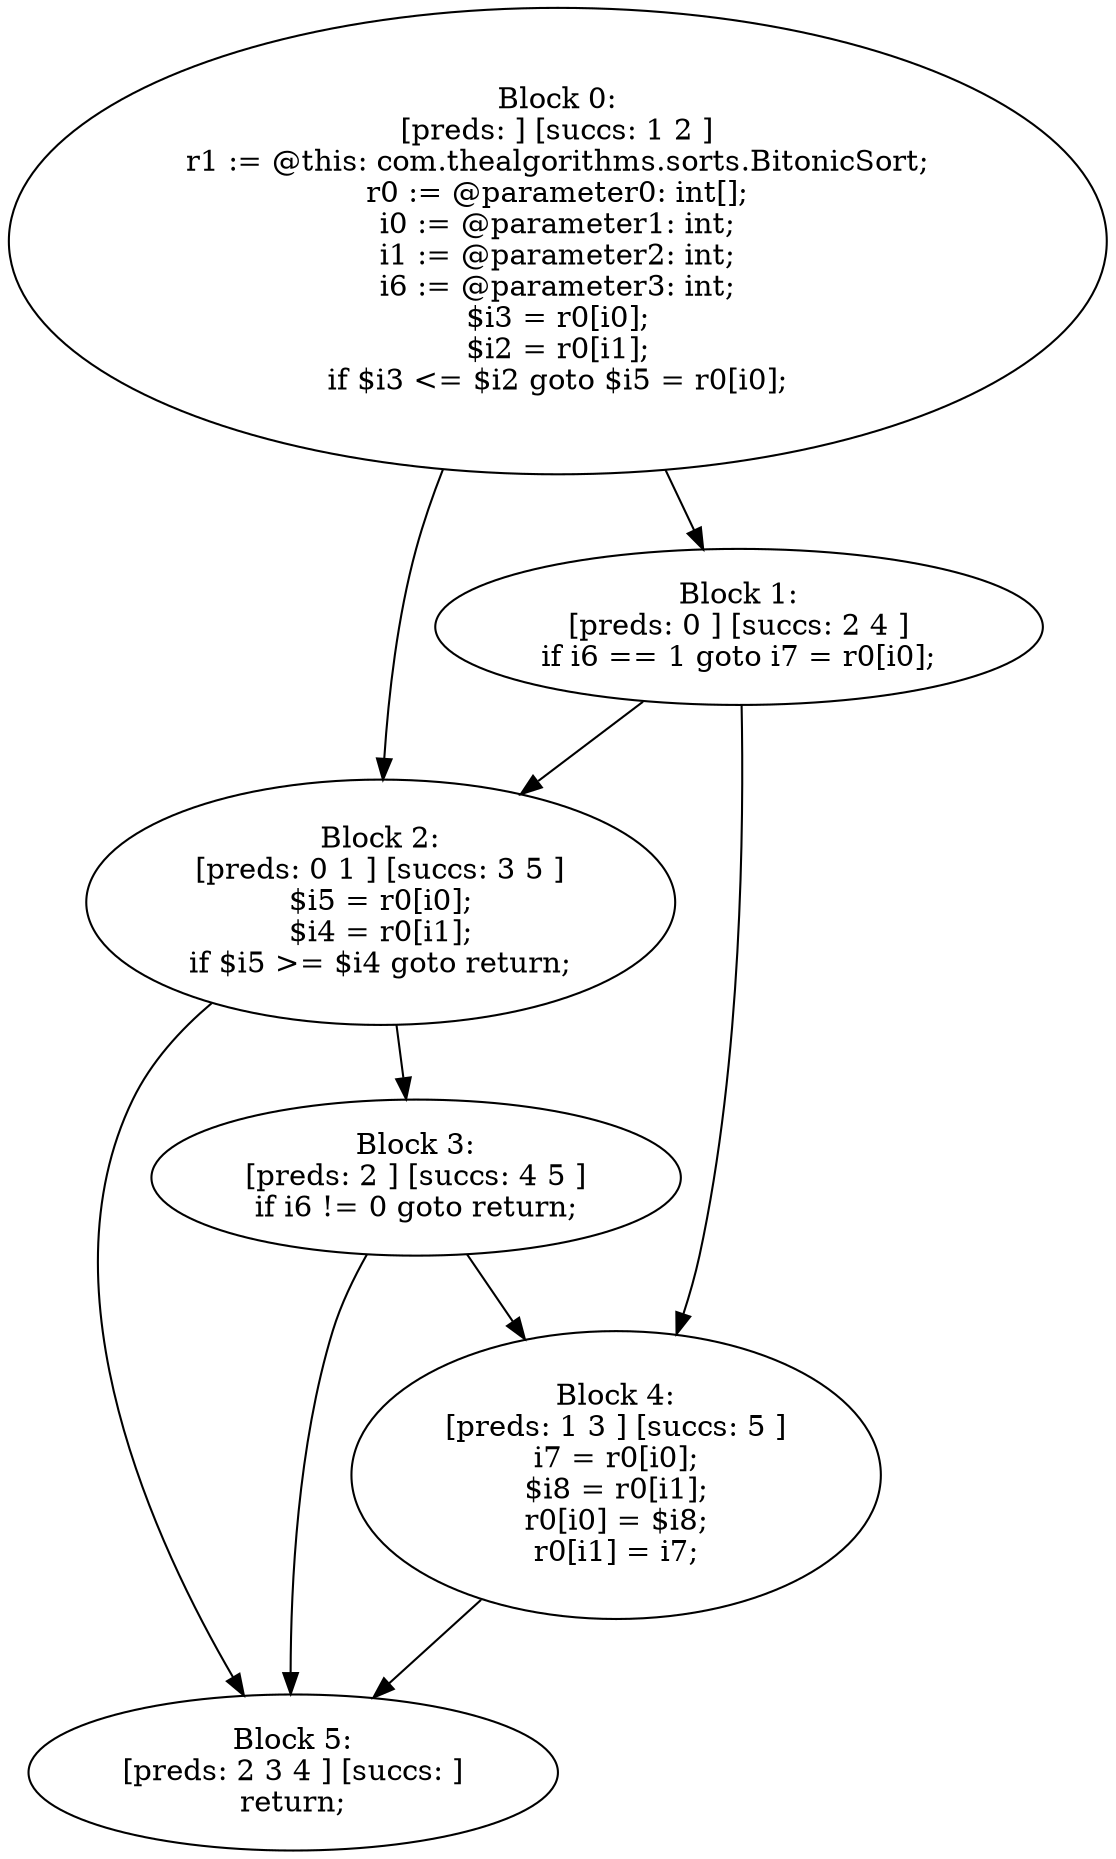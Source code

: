 digraph "unitGraph" {
    "Block 0:
[preds: ] [succs: 1 2 ]
r1 := @this: com.thealgorithms.sorts.BitonicSort;
r0 := @parameter0: int[];
i0 := @parameter1: int;
i1 := @parameter2: int;
i6 := @parameter3: int;
$i3 = r0[i0];
$i2 = r0[i1];
if $i3 <= $i2 goto $i5 = r0[i0];
"
    "Block 1:
[preds: 0 ] [succs: 2 4 ]
if i6 == 1 goto i7 = r0[i0];
"
    "Block 2:
[preds: 0 1 ] [succs: 3 5 ]
$i5 = r0[i0];
$i4 = r0[i1];
if $i5 >= $i4 goto return;
"
    "Block 3:
[preds: 2 ] [succs: 4 5 ]
if i6 != 0 goto return;
"
    "Block 4:
[preds: 1 3 ] [succs: 5 ]
i7 = r0[i0];
$i8 = r0[i1];
r0[i0] = $i8;
r0[i1] = i7;
"
    "Block 5:
[preds: 2 3 4 ] [succs: ]
return;
"
    "Block 0:
[preds: ] [succs: 1 2 ]
r1 := @this: com.thealgorithms.sorts.BitonicSort;
r0 := @parameter0: int[];
i0 := @parameter1: int;
i1 := @parameter2: int;
i6 := @parameter3: int;
$i3 = r0[i0];
$i2 = r0[i1];
if $i3 <= $i2 goto $i5 = r0[i0];
"->"Block 1:
[preds: 0 ] [succs: 2 4 ]
if i6 == 1 goto i7 = r0[i0];
";
    "Block 0:
[preds: ] [succs: 1 2 ]
r1 := @this: com.thealgorithms.sorts.BitonicSort;
r0 := @parameter0: int[];
i0 := @parameter1: int;
i1 := @parameter2: int;
i6 := @parameter3: int;
$i3 = r0[i0];
$i2 = r0[i1];
if $i3 <= $i2 goto $i5 = r0[i0];
"->"Block 2:
[preds: 0 1 ] [succs: 3 5 ]
$i5 = r0[i0];
$i4 = r0[i1];
if $i5 >= $i4 goto return;
";
    "Block 1:
[preds: 0 ] [succs: 2 4 ]
if i6 == 1 goto i7 = r0[i0];
"->"Block 2:
[preds: 0 1 ] [succs: 3 5 ]
$i5 = r0[i0];
$i4 = r0[i1];
if $i5 >= $i4 goto return;
";
    "Block 1:
[preds: 0 ] [succs: 2 4 ]
if i6 == 1 goto i7 = r0[i0];
"->"Block 4:
[preds: 1 3 ] [succs: 5 ]
i7 = r0[i0];
$i8 = r0[i1];
r0[i0] = $i8;
r0[i1] = i7;
";
    "Block 2:
[preds: 0 1 ] [succs: 3 5 ]
$i5 = r0[i0];
$i4 = r0[i1];
if $i5 >= $i4 goto return;
"->"Block 3:
[preds: 2 ] [succs: 4 5 ]
if i6 != 0 goto return;
";
    "Block 2:
[preds: 0 1 ] [succs: 3 5 ]
$i5 = r0[i0];
$i4 = r0[i1];
if $i5 >= $i4 goto return;
"->"Block 5:
[preds: 2 3 4 ] [succs: ]
return;
";
    "Block 3:
[preds: 2 ] [succs: 4 5 ]
if i6 != 0 goto return;
"->"Block 4:
[preds: 1 3 ] [succs: 5 ]
i7 = r0[i0];
$i8 = r0[i1];
r0[i0] = $i8;
r0[i1] = i7;
";
    "Block 3:
[preds: 2 ] [succs: 4 5 ]
if i6 != 0 goto return;
"->"Block 5:
[preds: 2 3 4 ] [succs: ]
return;
";
    "Block 4:
[preds: 1 3 ] [succs: 5 ]
i7 = r0[i0];
$i8 = r0[i1];
r0[i0] = $i8;
r0[i1] = i7;
"->"Block 5:
[preds: 2 3 4 ] [succs: ]
return;
";
}
